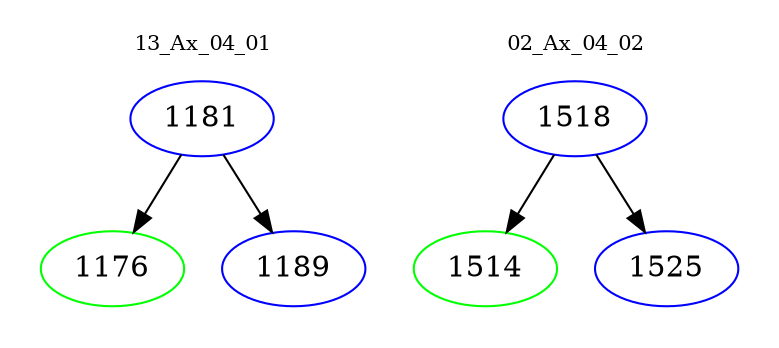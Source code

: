 digraph{
subgraph cluster_0 {
color = white
label = "13_Ax_04_01";
fontsize=10;
T0_1181 [label="1181", color="blue"]
T0_1181 -> T0_1176 [color="black"]
T0_1176 [label="1176", color="green"]
T0_1181 -> T0_1189 [color="black"]
T0_1189 [label="1189", color="blue"]
}
subgraph cluster_1 {
color = white
label = "02_Ax_04_02";
fontsize=10;
T1_1518 [label="1518", color="blue"]
T1_1518 -> T1_1514 [color="black"]
T1_1514 [label="1514", color="green"]
T1_1518 -> T1_1525 [color="black"]
T1_1525 [label="1525", color="blue"]
}
}
